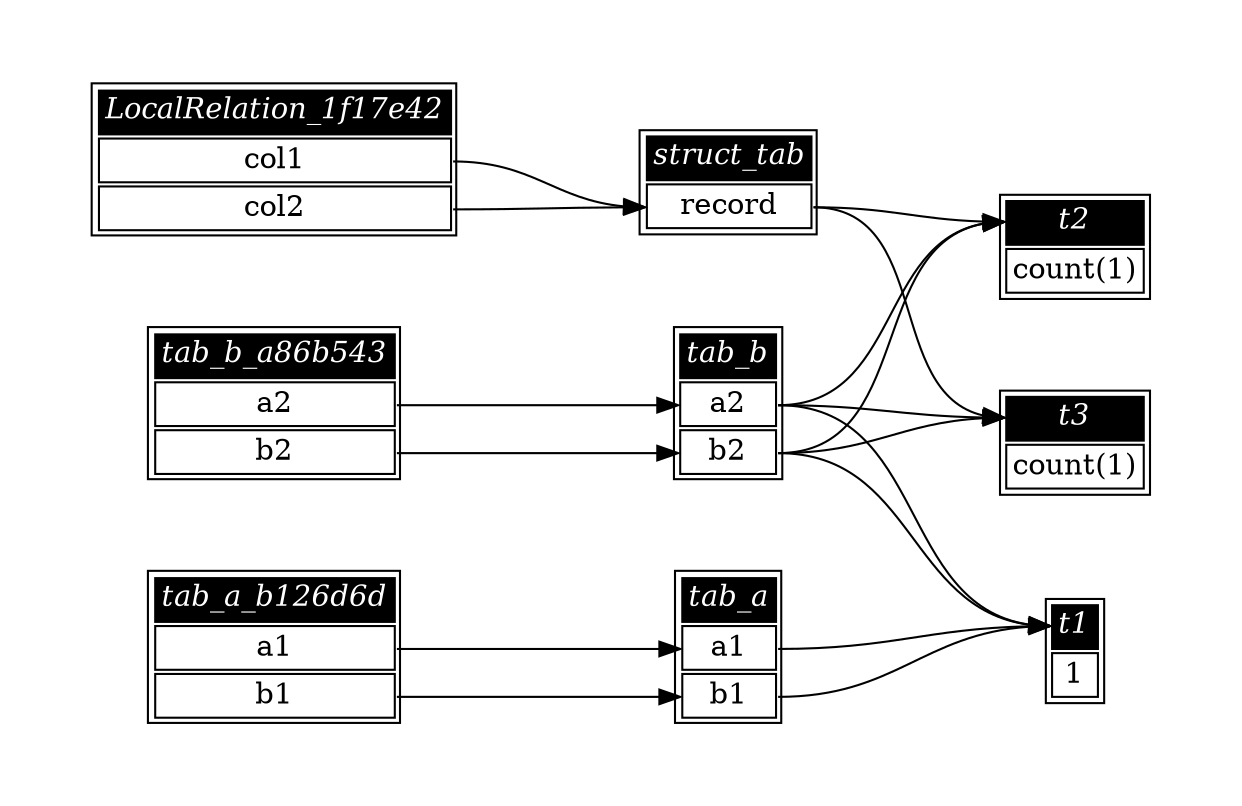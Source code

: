 // Automatically generated by SQLFlowTestSuite


digraph {
  graph [pad="0.5" nodesep="0.5" ranksep="1" fontname="Helvetica" rankdir=LR];
  node [shape=plaintext]

  
"LocalRelation_1f17e42" [color="black" label=<
<table>
  <tr><td bgcolor="black" port="nodeName"><i><font color="white">LocalRelation_1f17e42</font></i></td></tr>
  <tr><td port="0">col1</td></tr>
<tr><td port="1">col2</td></tr>
</table>>];
     

"struct_tab" [color="black" label=<
<table>
  <tr><td bgcolor="black" port="nodeName"><i><font color="white">struct_tab</font></i></td></tr>
  <tr><td port="0">record</td></tr>
</table>>];
     

"t1" [color="black" label=<
<table>
  <tr><td bgcolor="black" port="nodeName"><i><font color="white">t1</font></i></td></tr>
  <tr><td port="0">1</td></tr>
</table>>];
     

"t2" [color="black" label=<
<table>
  <tr><td bgcolor="black" port="nodeName"><i><font color="white">t2</font></i></td></tr>
  <tr><td port="0">count(1)</td></tr>
</table>>];
     

"t3" [color="black" label=<
<table>
  <tr><td bgcolor="black" port="nodeName"><i><font color="white">t3</font></i></td></tr>
  <tr><td port="0">count(1)</td></tr>
</table>>];
     

"tab_a" [color="black" label=<
<table>
  <tr><td bgcolor="black" port="nodeName"><i><font color="white">tab_a</font></i></td></tr>
  <tr><td port="0">a1</td></tr>
<tr><td port="1">b1</td></tr>
</table>>];
     

"tab_a_b126d6d" [color="black" label=<
<table>
  <tr><td bgcolor="black" port="nodeName"><i><font color="white">tab_a_b126d6d</font></i></td></tr>
  <tr><td port="0">a1</td></tr>
<tr><td port="1">b1</td></tr>
</table>>];
     

"tab_b" [color="black" label=<
<table>
  <tr><td bgcolor="black" port="nodeName"><i><font color="white">tab_b</font></i></td></tr>
  <tr><td port="0">a2</td></tr>
<tr><td port="1">b2</td></tr>
</table>>];
     

"tab_b_a86b543" [color="black" label=<
<table>
  <tr><td bgcolor="black" port="nodeName"><i><font color="white">tab_b_a86b543</font></i></td></tr>
  <tr><td port="0">a2</td></tr>
<tr><td port="1">b2</td></tr>
</table>>];
     
  "LocalRelation_1f17e42":0 -> "struct_tab":0;
"LocalRelation_1f17e42":1 -> "struct_tab":0;
"struct_tab":0 -> "t2":nodeName;
"struct_tab":0 -> "t3":nodeName;
"tab_a":0 -> "t1":nodeName;
"tab_a":1 -> "t1":nodeName;
"tab_a_b126d6d":0 -> "tab_a":0;
"tab_a_b126d6d":1 -> "tab_a":1;
"tab_b":0 -> "t1":nodeName;
"tab_b":0 -> "t2":nodeName;
"tab_b":0 -> "t3":nodeName;
"tab_b":1 -> "t1":nodeName;
"tab_b":1 -> "t2":nodeName;
"tab_b":1 -> "t3":nodeName;
"tab_b_a86b543":0 -> "tab_b":0;
"tab_b_a86b543":1 -> "tab_b":1;
}
       